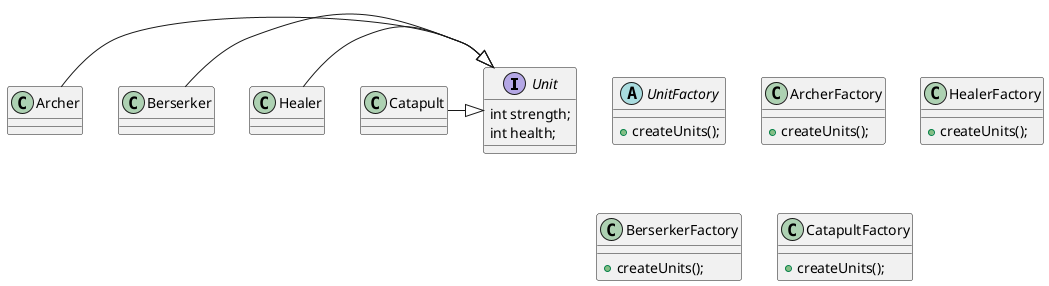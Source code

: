 @startuml
interface Unit{
 int strength;
 int health;

}
Archer -|> Unit
Berserker -|> Unit
Healer -|> Unit
Catapult -|> Unit

class Archer{
}
class Berserker{
}
class Healer{
}
class Catapult{
}

Abstract class UnitFactory{
+createUnits();
}
class ArcherFactory{
+ createUnits();
}
class HealerFactory{
+ createUnits();
}
class BerserkerFactory{
+ createUnits();
}
class CatapultFactory{
+ createUnits();
}


@enduml
